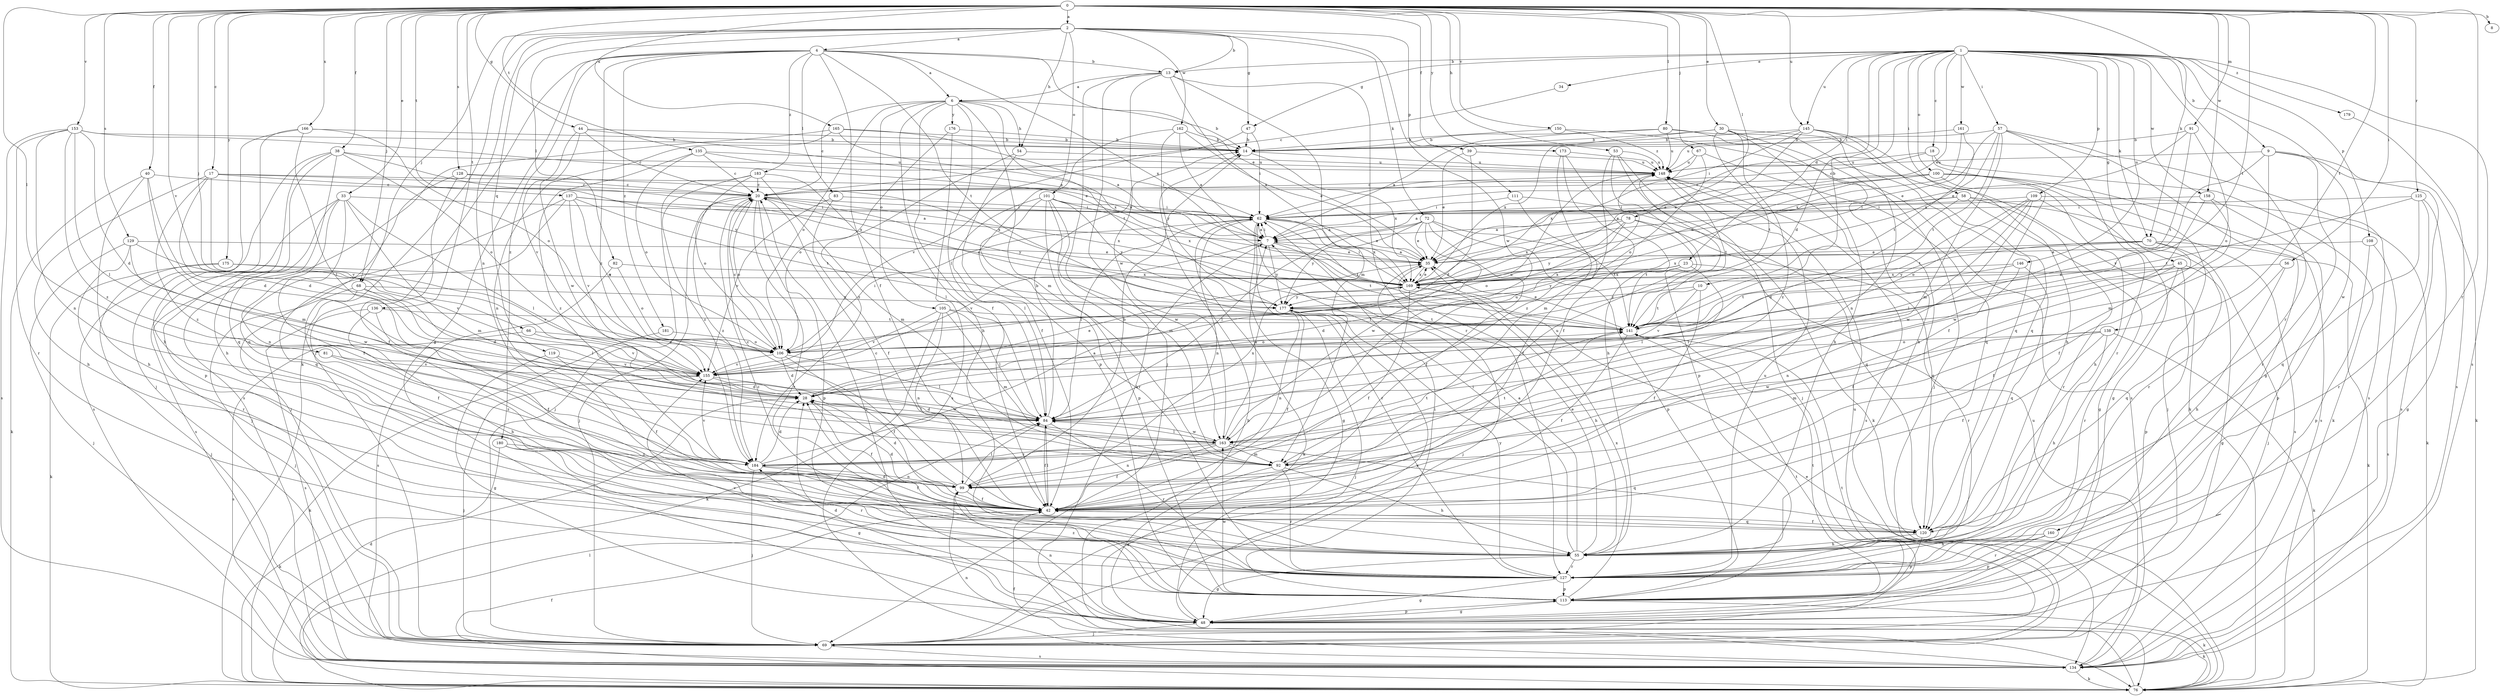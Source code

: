 strict digraph  {
0;
1;
2;
4;
6;
7;
8;
9;
10;
13;
14;
17;
18;
20;
23;
28;
30;
33;
34;
35;
38;
39;
40;
42;
44;
45;
47;
48;
53;
54;
55;
56;
57;
58;
62;
66;
67;
68;
69;
70;
72;
76;
78;
80;
81;
82;
83;
84;
91;
92;
99;
100;
101;
105;
106;
108;
109;
111;
113;
119;
120;
125;
127;
128;
129;
134;
135;
136;
137;
138;
141;
145;
146;
148;
150;
153;
155;
158;
160;
161;
162;
163;
165;
166;
169;
173;
175;
176;
177;
179;
180;
181;
183;
184;
0 -> 2  [label=a];
0 -> 8  [label=b];
0 -> 17  [label=c];
0 -> 30  [label=e];
0 -> 33  [label=e];
0 -> 38  [label=f];
0 -> 39  [label=f];
0 -> 40  [label=f];
0 -> 44  [label=g];
0 -> 53  [label=h];
0 -> 56  [label=i];
0 -> 66  [label=j];
0 -> 67  [label=j];
0 -> 68  [label=j];
0 -> 70  [label=k];
0 -> 78  [label=l];
0 -> 80  [label=l];
0 -> 81  [label=l];
0 -> 91  [label=m];
0 -> 125  [label=r];
0 -> 127  [label=r];
0 -> 128  [label=s];
0 -> 129  [label=s];
0 -> 135  [label=t];
0 -> 136  [label=t];
0 -> 137  [label=t];
0 -> 138  [label=t];
0 -> 141  [label=t];
0 -> 145  [label=u];
0 -> 150  [label=v];
0 -> 153  [label=v];
0 -> 155  [label=v];
0 -> 158  [label=w];
0 -> 165  [label=x];
0 -> 166  [label=x];
0 -> 173  [label=y];
0 -> 175  [label=y];
1 -> 9  [label=b];
1 -> 10  [label=b];
1 -> 13  [label=b];
1 -> 18  [label=c];
1 -> 23  [label=d];
1 -> 28  [label=d];
1 -> 34  [label=e];
1 -> 35  [label=e];
1 -> 45  [label=g];
1 -> 47  [label=g];
1 -> 57  [label=i];
1 -> 58  [label=i];
1 -> 62  [label=i];
1 -> 70  [label=k];
1 -> 100  [label=o];
1 -> 108  [label=p];
1 -> 109  [label=p];
1 -> 127  [label=r];
1 -> 134  [label=s];
1 -> 145  [label=u];
1 -> 146  [label=u];
1 -> 158  [label=w];
1 -> 160  [label=w];
1 -> 161  [label=w];
1 -> 179  [label=z];
2 -> 4  [label=a];
2 -> 13  [label=b];
2 -> 47  [label=g];
2 -> 54  [label=h];
2 -> 68  [label=j];
2 -> 72  [label=k];
2 -> 76  [label=k];
2 -> 82  [label=l];
2 -> 99  [label=n];
2 -> 101  [label=o];
2 -> 111  [label=p];
2 -> 119  [label=q];
2 -> 162  [label=w];
2 -> 163  [label=w];
4 -> 6  [label=a];
4 -> 13  [label=b];
4 -> 35  [label=e];
4 -> 42  [label=f];
4 -> 48  [label=g];
4 -> 69  [label=j];
4 -> 83  [label=l];
4 -> 141  [label=t];
4 -> 169  [label=x];
4 -> 180  [label=z];
4 -> 181  [label=z];
4 -> 183  [label=z];
4 -> 184  [label=z];
6 -> 14  [label=b];
6 -> 20  [label=c];
6 -> 42  [label=f];
6 -> 54  [label=h];
6 -> 55  [label=h];
6 -> 84  [label=l];
6 -> 92  [label=m];
6 -> 105  [label=o];
6 -> 106  [label=o];
6 -> 141  [label=t];
6 -> 176  [label=y];
7 -> 35  [label=e];
7 -> 62  [label=i];
7 -> 141  [label=t];
7 -> 155  [label=v];
7 -> 177  [label=y];
9 -> 76  [label=k];
9 -> 92  [label=m];
9 -> 127  [label=r];
9 -> 134  [label=s];
9 -> 148  [label=u];
9 -> 155  [label=v];
10 -> 42  [label=f];
10 -> 141  [label=t];
10 -> 155  [label=v];
10 -> 177  [label=y];
13 -> 6  [label=a];
13 -> 69  [label=j];
13 -> 76  [label=k];
13 -> 92  [label=m];
13 -> 127  [label=r];
13 -> 163  [label=w];
13 -> 169  [label=x];
14 -> 148  [label=u];
14 -> 169  [label=x];
17 -> 7  [label=a];
17 -> 20  [label=c];
17 -> 28  [label=d];
17 -> 55  [label=h];
17 -> 155  [label=v];
17 -> 169  [label=x];
17 -> 184  [label=z];
18 -> 20  [label=c];
18 -> 42  [label=f];
18 -> 76  [label=k];
18 -> 148  [label=u];
20 -> 62  [label=i];
20 -> 69  [label=j];
20 -> 106  [label=o];
20 -> 113  [label=p];
20 -> 127  [label=r];
20 -> 169  [label=x];
20 -> 177  [label=y];
20 -> 184  [label=z];
23 -> 28  [label=d];
23 -> 84  [label=l];
23 -> 127  [label=r];
23 -> 169  [label=x];
23 -> 177  [label=y];
28 -> 35  [label=e];
28 -> 42  [label=f];
28 -> 84  [label=l];
30 -> 14  [label=b];
30 -> 55  [label=h];
30 -> 69  [label=j];
30 -> 76  [label=k];
30 -> 141  [label=t];
30 -> 169  [label=x];
30 -> 184  [label=z];
33 -> 42  [label=f];
33 -> 62  [label=i];
33 -> 69  [label=j];
33 -> 84  [label=l];
33 -> 92  [label=m];
33 -> 99  [label=n];
33 -> 134  [label=s];
34 -> 20  [label=c];
35 -> 7  [label=a];
35 -> 69  [label=j];
35 -> 169  [label=x];
38 -> 55  [label=h];
38 -> 106  [label=o];
38 -> 113  [label=p];
38 -> 120  [label=q];
38 -> 134  [label=s];
38 -> 148  [label=u];
38 -> 177  [label=y];
39 -> 28  [label=d];
39 -> 35  [label=e];
39 -> 148  [label=u];
40 -> 20  [label=c];
40 -> 28  [label=d];
40 -> 55  [label=h];
40 -> 76  [label=k];
40 -> 92  [label=m];
42 -> 20  [label=c];
42 -> 28  [label=d];
42 -> 84  [label=l];
42 -> 120  [label=q];
44 -> 7  [label=a];
44 -> 14  [label=b];
44 -> 20  [label=c];
44 -> 155  [label=v];
44 -> 163  [label=w];
45 -> 42  [label=f];
45 -> 48  [label=g];
45 -> 84  [label=l];
45 -> 113  [label=p];
45 -> 127  [label=r];
45 -> 169  [label=x];
47 -> 14  [label=b];
47 -> 62  [label=i];
47 -> 155  [label=v];
48 -> 20  [label=c];
48 -> 28  [label=d];
48 -> 69  [label=j];
48 -> 76  [label=k];
48 -> 99  [label=n];
48 -> 113  [label=p];
48 -> 141  [label=t];
48 -> 177  [label=y];
53 -> 69  [label=j];
53 -> 76  [label=k];
53 -> 92  [label=m];
53 -> 113  [label=p];
53 -> 148  [label=u];
54 -> 42  [label=f];
54 -> 106  [label=o];
54 -> 148  [label=u];
55 -> 7  [label=a];
55 -> 28  [label=d];
55 -> 35  [label=e];
55 -> 48  [label=g];
55 -> 62  [label=i];
55 -> 127  [label=r];
56 -> 55  [label=h];
56 -> 120  [label=q];
56 -> 169  [label=x];
57 -> 14  [label=b];
57 -> 35  [label=e];
57 -> 48  [label=g];
57 -> 92  [label=m];
57 -> 127  [label=r];
57 -> 134  [label=s];
57 -> 141  [label=t];
57 -> 169  [label=x];
58 -> 7  [label=a];
58 -> 28  [label=d];
58 -> 48  [label=g];
58 -> 62  [label=i];
58 -> 127  [label=r];
58 -> 134  [label=s];
62 -> 7  [label=a];
62 -> 35  [label=e];
62 -> 48  [label=g];
62 -> 76  [label=k];
62 -> 84  [label=l];
62 -> 99  [label=n];
62 -> 127  [label=r];
62 -> 141  [label=t];
62 -> 169  [label=x];
66 -> 106  [label=o];
66 -> 134  [label=s];
66 -> 155  [label=v];
67 -> 106  [label=o];
67 -> 120  [label=q];
67 -> 148  [label=u];
67 -> 169  [label=x];
68 -> 28  [label=d];
68 -> 42  [label=f];
68 -> 69  [label=j];
68 -> 84  [label=l];
68 -> 177  [label=y];
69 -> 134  [label=s];
69 -> 141  [label=t];
69 -> 148  [label=u];
70 -> 35  [label=e];
70 -> 42  [label=f];
70 -> 69  [label=j];
70 -> 76  [label=k];
70 -> 169  [label=x];
70 -> 177  [label=y];
72 -> 7  [label=a];
72 -> 35  [label=e];
72 -> 42  [label=f];
72 -> 84  [label=l];
72 -> 113  [label=p];
72 -> 141  [label=t];
72 -> 163  [label=w];
72 -> 177  [label=y];
76 -> 14  [label=b];
76 -> 28  [label=d];
76 -> 35  [label=e];
76 -> 42  [label=f];
76 -> 84  [label=l];
78 -> 7  [label=a];
78 -> 106  [label=o];
78 -> 120  [label=q];
78 -> 141  [label=t];
78 -> 169  [label=x];
78 -> 177  [label=y];
80 -> 7  [label=a];
80 -> 14  [label=b];
80 -> 55  [label=h];
80 -> 120  [label=q];
80 -> 148  [label=u];
81 -> 155  [label=v];
81 -> 184  [label=z];
82 -> 106  [label=o];
82 -> 134  [label=s];
82 -> 169  [label=x];
83 -> 42  [label=f];
83 -> 62  [label=i];
83 -> 155  [label=v];
84 -> 14  [label=b];
84 -> 28  [label=d];
84 -> 42  [label=f];
84 -> 127  [label=r];
84 -> 148  [label=u];
84 -> 163  [label=w];
84 -> 169  [label=x];
91 -> 14  [label=b];
91 -> 35  [label=e];
91 -> 106  [label=o];
91 -> 141  [label=t];
92 -> 48  [label=g];
92 -> 55  [label=h];
92 -> 127  [label=r];
92 -> 141  [label=t];
99 -> 14  [label=b];
99 -> 20  [label=c];
99 -> 28  [label=d];
99 -> 42  [label=f];
99 -> 84  [label=l];
99 -> 148  [label=u];
100 -> 7  [label=a];
100 -> 20  [label=c];
100 -> 35  [label=e];
100 -> 48  [label=g];
100 -> 55  [label=h];
100 -> 69  [label=j];
100 -> 134  [label=s];
100 -> 169  [label=x];
101 -> 62  [label=i];
101 -> 84  [label=l];
101 -> 92  [label=m];
101 -> 113  [label=p];
101 -> 127  [label=r];
101 -> 163  [label=w];
101 -> 169  [label=x];
101 -> 177  [label=y];
105 -> 76  [label=k];
105 -> 84  [label=l];
105 -> 92  [label=m];
105 -> 99  [label=n];
105 -> 141  [label=t];
105 -> 155  [label=v];
106 -> 20  [label=c];
106 -> 28  [label=d];
106 -> 42  [label=f];
106 -> 62  [label=i];
106 -> 84  [label=l];
106 -> 155  [label=v];
108 -> 35  [label=e];
108 -> 113  [label=p];
108 -> 134  [label=s];
109 -> 62  [label=i];
109 -> 76  [label=k];
109 -> 84  [label=l];
109 -> 106  [label=o];
109 -> 127  [label=r];
109 -> 141  [label=t];
109 -> 163  [label=w];
111 -> 42  [label=f];
111 -> 62  [label=i];
111 -> 120  [label=q];
113 -> 48  [label=g];
113 -> 62  [label=i];
113 -> 76  [label=k];
113 -> 141  [label=t];
113 -> 155  [label=v];
113 -> 163  [label=w];
113 -> 169  [label=x];
113 -> 184  [label=z];
119 -> 42  [label=f];
119 -> 48  [label=g];
119 -> 155  [label=v];
120 -> 42  [label=f];
120 -> 55  [label=h];
120 -> 113  [label=p];
125 -> 48  [label=g];
125 -> 62  [label=i];
125 -> 120  [label=q];
125 -> 127  [label=r];
125 -> 141  [label=t];
127 -> 20  [label=c];
127 -> 48  [label=g];
127 -> 113  [label=p];
127 -> 148  [label=u];
127 -> 177  [label=y];
128 -> 20  [label=c];
128 -> 42  [label=f];
128 -> 69  [label=j];
128 -> 169  [label=x];
129 -> 35  [label=e];
129 -> 69  [label=j];
129 -> 127  [label=r];
129 -> 155  [label=v];
129 -> 163  [label=w];
134 -> 42  [label=f];
134 -> 76  [label=k];
134 -> 99  [label=n];
134 -> 148  [label=u];
135 -> 20  [label=c];
135 -> 62  [label=i];
135 -> 106  [label=o];
135 -> 148  [label=u];
135 -> 184  [label=z];
136 -> 42  [label=f];
136 -> 55  [label=h];
136 -> 134  [label=s];
136 -> 141  [label=t];
137 -> 7  [label=a];
137 -> 62  [label=i];
137 -> 99  [label=n];
137 -> 106  [label=o];
137 -> 120  [label=q];
137 -> 141  [label=t];
137 -> 155  [label=v];
138 -> 42  [label=f];
138 -> 55  [label=h];
138 -> 76  [label=k];
138 -> 92  [label=m];
138 -> 106  [label=o];
138 -> 163  [label=w];
141 -> 35  [label=e];
141 -> 42  [label=f];
141 -> 106  [label=o];
145 -> 14  [label=b];
145 -> 55  [label=h];
145 -> 62  [label=i];
145 -> 99  [label=n];
145 -> 120  [label=q];
145 -> 148  [label=u];
145 -> 169  [label=x];
146 -> 99  [label=n];
146 -> 120  [label=q];
146 -> 141  [label=t];
146 -> 169  [label=x];
148 -> 20  [label=c];
148 -> 134  [label=s];
148 -> 141  [label=t];
150 -> 14  [label=b];
150 -> 134  [label=s];
150 -> 148  [label=z];
153 -> 14  [label=b];
153 -> 28  [label=d];
153 -> 35  [label=e];
153 -> 84  [label=l];
153 -> 99  [label=n];
153 -> 127  [label=r];
153 -> 134  [label=s];
153 -> 184  [label=z];
155 -> 28  [label=d];
155 -> 69  [label=j];
155 -> 148  [label=u];
155 -> 163  [label=w];
158 -> 42  [label=f];
158 -> 62  [label=i];
158 -> 113  [label=p];
158 -> 163  [label=w];
160 -> 55  [label=h];
160 -> 113  [label=p];
160 -> 127  [label=r];
161 -> 14  [label=b];
161 -> 141  [label=t];
161 -> 169  [label=x];
162 -> 7  [label=a];
162 -> 14  [label=b];
162 -> 35  [label=e];
162 -> 113  [label=p];
162 -> 177  [label=y];
163 -> 7  [label=a];
163 -> 42  [label=f];
163 -> 84  [label=l];
163 -> 92  [label=m];
163 -> 99  [label=n];
163 -> 120  [label=q];
163 -> 184  [label=z];
165 -> 7  [label=a];
165 -> 14  [label=b];
165 -> 99  [label=n];
165 -> 134  [label=s];
165 -> 169  [label=x];
166 -> 14  [label=b];
166 -> 55  [label=h];
166 -> 69  [label=j];
166 -> 84  [label=l];
166 -> 106  [label=o];
169 -> 35  [label=e];
169 -> 42  [label=f];
169 -> 55  [label=h];
169 -> 62  [label=i];
169 -> 177  [label=y];
173 -> 42  [label=f];
173 -> 55  [label=h];
173 -> 148  [label=u];
173 -> 184  [label=z];
175 -> 69  [label=j];
175 -> 76  [label=k];
175 -> 155  [label=v];
175 -> 169  [label=x];
176 -> 14  [label=b];
176 -> 134  [label=s];
176 -> 184  [label=z];
177 -> 20  [label=c];
177 -> 42  [label=f];
177 -> 69  [label=j];
177 -> 99  [label=n];
177 -> 141  [label=t];
179 -> 134  [label=s];
180 -> 48  [label=g];
180 -> 76  [label=k];
180 -> 127  [label=r];
180 -> 184  [label=z];
181 -> 76  [label=k];
181 -> 106  [label=o];
183 -> 20  [label=c];
183 -> 69  [label=j];
183 -> 84  [label=l];
183 -> 92  [label=m];
183 -> 106  [label=o];
183 -> 184  [label=z];
184 -> 7  [label=a];
184 -> 28  [label=d];
184 -> 42  [label=f];
184 -> 69  [label=j];
184 -> 99  [label=n];
184 -> 141  [label=t];
184 -> 155  [label=v];
}

